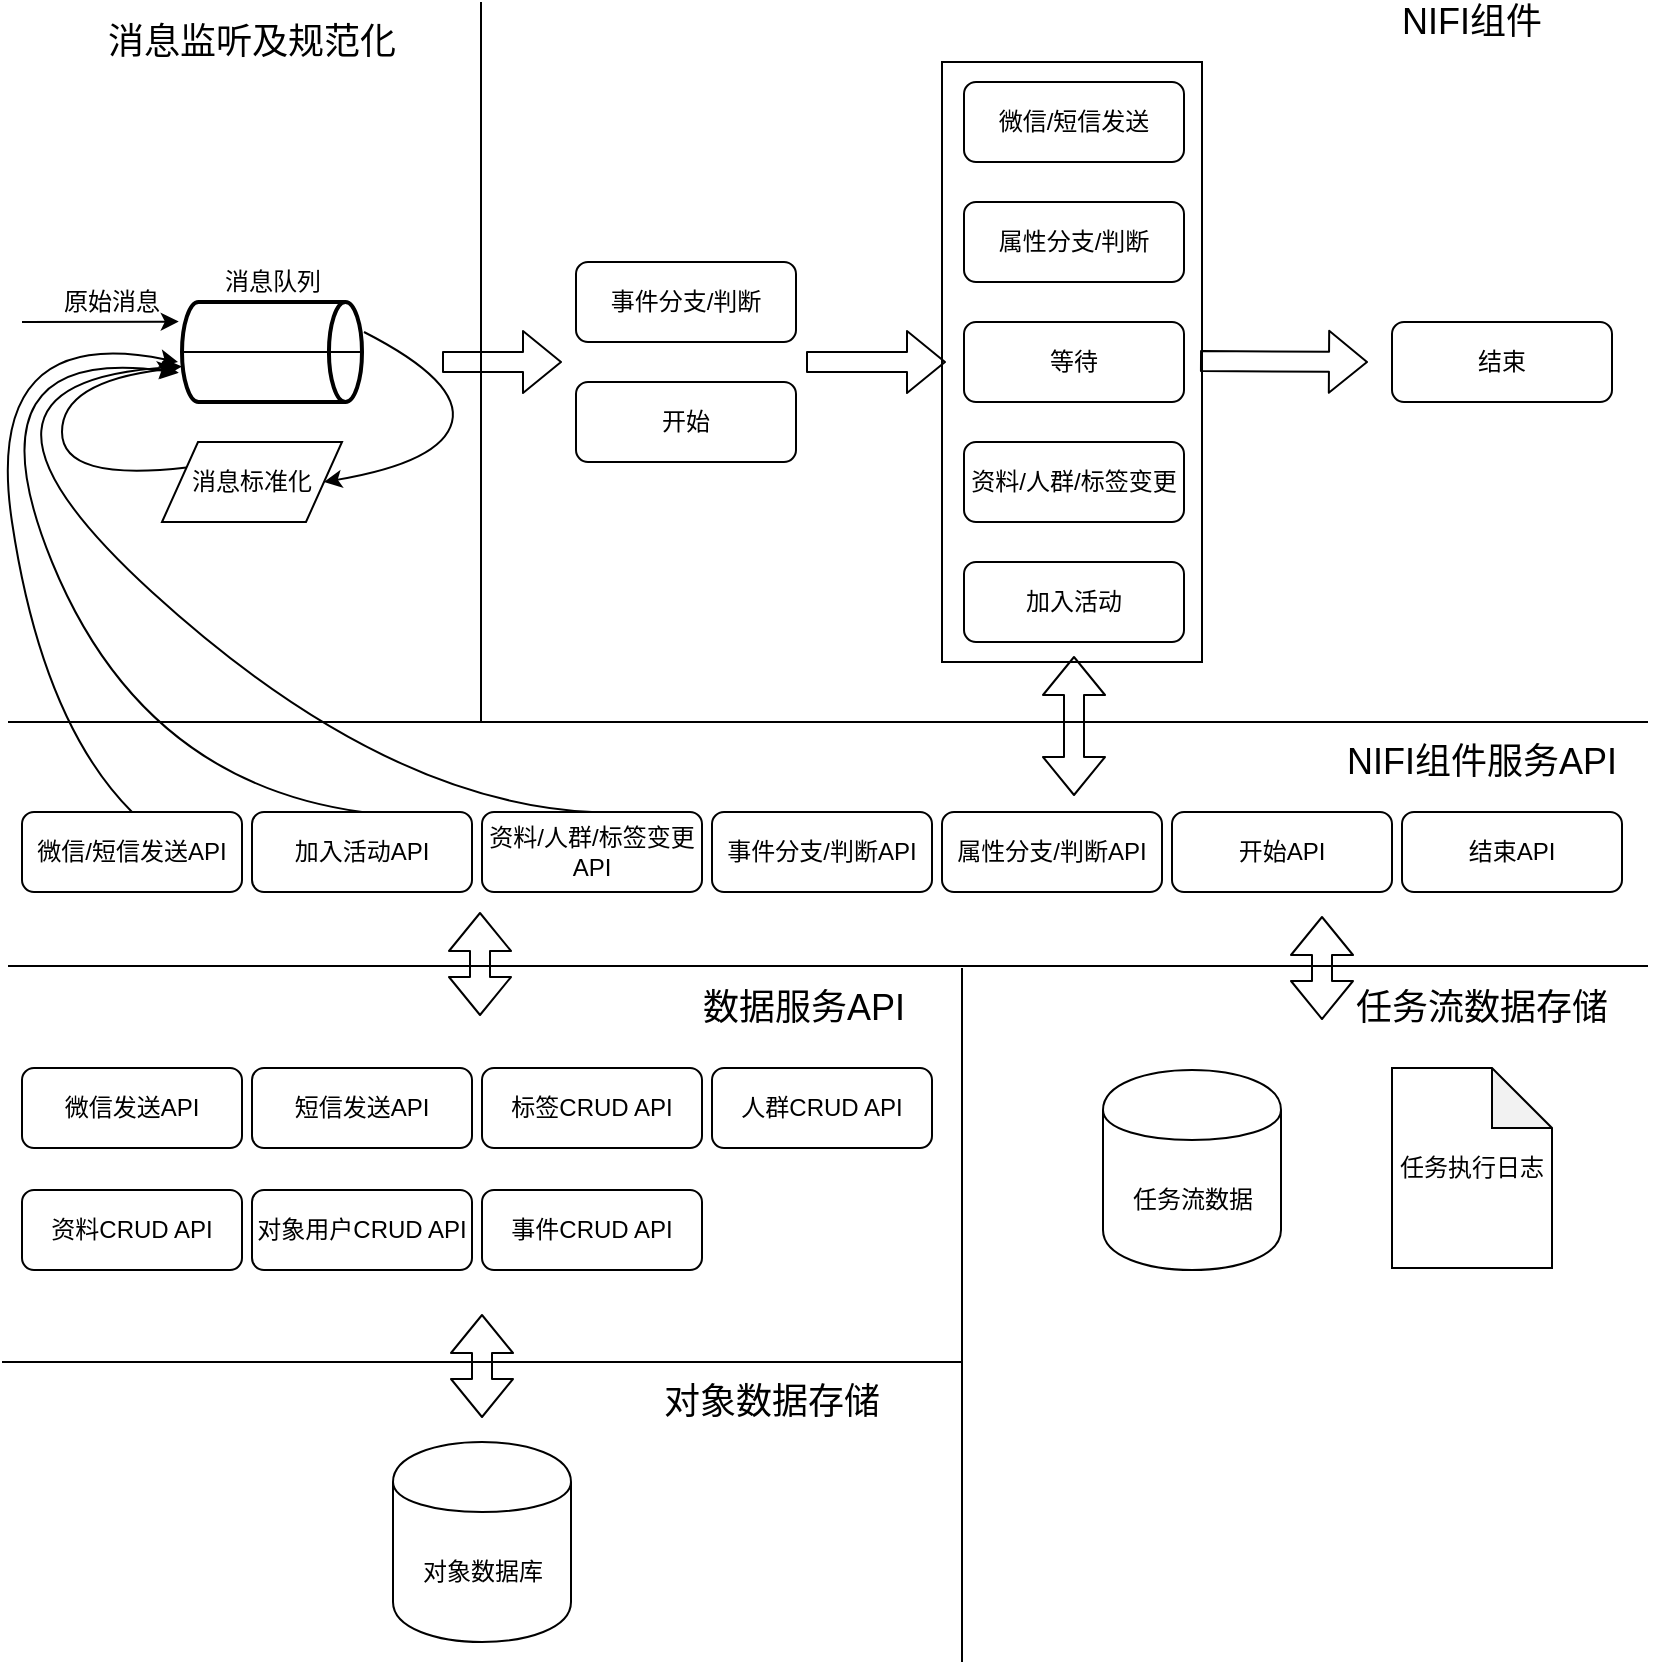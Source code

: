 <mxfile version="11.1.1" type="github"><diagram id="9rWtBTdzsgSmw_8GD8X4" name="Page-1"><mxGraphModel dx="1264" dy="533" grid="1" gridSize="10" guides="1" tooltips="1" connect="1" arrows="1" fold="1" page="1" pageScale="1" pageWidth="827" pageHeight="1169" math="0" shadow="0"><root><mxCell id="0"/><mxCell id="1" parent="0"/><mxCell id="7IMhk76XMN1lTcPp5SoK-66" value="" style="rounded=0;whiteSpace=wrap;html=1;" parent="1" vertex="1"><mxGeometry x="470" y="30" width="130" height="300" as="geometry"/></mxCell><mxCell id="7IMhk76XMN1lTcPp5SoK-3" value="" style="group" parent="1" vertex="1" connectable="0"><mxGeometry x="90" y="150" width="90" height="50" as="geometry"/></mxCell><mxCell id="7IMhk76XMN1lTcPp5SoK-1" value="" style="strokeWidth=2;html=1;shape=mxgraph.flowchart.direct_data;whiteSpace=wrap;" parent="7IMhk76XMN1lTcPp5SoK-3" vertex="1"><mxGeometry width="90" height="50" as="geometry"/></mxCell><mxCell id="7IMhk76XMN1lTcPp5SoK-2" value="" style="endArrow=none;html=1;exitX=0;exitY=0.5;exitDx=0;exitDy=0;exitPerimeter=0;entryX=1;entryY=0.5;entryDx=0;entryDy=0;entryPerimeter=0;" parent="7IMhk76XMN1lTcPp5SoK-3" source="7IMhk76XMN1lTcPp5SoK-1" target="7IMhk76XMN1lTcPp5SoK-1" edge="1"><mxGeometry width="50" height="50" relative="1" as="geometry"><mxPoint x="-22.5" y="200" as="sourcePoint"/><mxPoint x="67.5" y="25" as="targetPoint"/></mxGeometry></mxCell><mxCell id="7IMhk76XMN1lTcPp5SoK-5" value="消息标准化" style="shape=parallelogram;perimeter=parallelogramPerimeter;whiteSpace=wrap;html=1;" parent="1" vertex="1"><mxGeometry x="80" y="220" width="90" height="40" as="geometry"/></mxCell><mxCell id="7IMhk76XMN1lTcPp5SoK-6" value="" style="endArrow=classic;html=1;entryX=-0.018;entryY=0.196;entryDx=0;entryDy=0;entryPerimeter=0;" parent="1" target="7IMhk76XMN1lTcPp5SoK-1" edge="1"><mxGeometry width="50" height="50" relative="1" as="geometry"><mxPoint x="10" y="160" as="sourcePoint"/><mxPoint x="60" y="150" as="targetPoint"/></mxGeometry></mxCell><mxCell id="7IMhk76XMN1lTcPp5SoK-7" value="原始消息" style="text;html=1;strokeColor=none;fillColor=none;align=center;verticalAlign=middle;whiteSpace=wrap;rounded=0;" parent="1" vertex="1"><mxGeometry x="30" y="140" width="50" height="20" as="geometry"/></mxCell><mxCell id="7IMhk76XMN1lTcPp5SoK-8" value="" style="curved=1;endArrow=classic;html=1;entryX=1;entryY=0.5;entryDx=0;entryDy=0;" parent="1" target="7IMhk76XMN1lTcPp5SoK-5" edge="1"><mxGeometry width="50" height="50" relative="1" as="geometry"><mxPoint x="181" y="165" as="sourcePoint"/><mxPoint x="260" y="230" as="targetPoint"/><Array as="points"><mxPoint x="230" y="190"/><mxPoint x="220" y="230"/></Array></mxGeometry></mxCell><mxCell id="7IMhk76XMN1lTcPp5SoK-9" value="" style="curved=1;endArrow=classic;html=1;exitX=0;exitY=0.25;exitDx=0;exitDy=0;entryX=-0.036;entryY=0.66;entryDx=0;entryDy=0;entryPerimeter=0;" parent="1" source="7IMhk76XMN1lTcPp5SoK-5" target="7IMhk76XMN1lTcPp5SoK-1" edge="1"><mxGeometry width="50" height="50" relative="1" as="geometry"><mxPoint x="10" y="270" as="sourcePoint"/><mxPoint x="60" y="220" as="targetPoint"/><Array as="points"><mxPoint x="30" y="240"/><mxPoint x="30" y="190"/></Array></mxGeometry></mxCell><mxCell id="7IMhk76XMN1lTcPp5SoK-11" value="" style="endArrow=none;html=1;" parent="1" edge="1"><mxGeometry width="50" height="50" relative="1" as="geometry"><mxPoint x="239.5" y="360" as="sourcePoint"/><mxPoint x="239.5" as="targetPoint"/></mxGeometry></mxCell><mxCell id="7IMhk76XMN1lTcPp5SoK-12" value="开始" style="rounded=1;whiteSpace=wrap;html=1;" parent="1" vertex="1"><mxGeometry x="287" y="190" width="110" height="40" as="geometry"/></mxCell><mxCell id="7IMhk76XMN1lTcPp5SoK-13" value="事件分支/判断" style="rounded=1;whiteSpace=wrap;html=1;" parent="1" vertex="1"><mxGeometry x="287" y="130" width="110" height="40" as="geometry"/></mxCell><mxCell id="7IMhk76XMN1lTcPp5SoK-14" value="属性分支/判断" style="rounded=1;whiteSpace=wrap;html=1;" parent="1" vertex="1"><mxGeometry x="481" y="100" width="110" height="40" as="geometry"/></mxCell><mxCell id="7IMhk76XMN1lTcPp5SoK-15" value="等待" style="rounded=1;whiteSpace=wrap;html=1;" parent="1" vertex="1"><mxGeometry x="481" y="160" width="110" height="40" as="geometry"/></mxCell><mxCell id="7IMhk76XMN1lTcPp5SoK-16" value="微信/短信发送" style="rounded=1;whiteSpace=wrap;html=1;" parent="1" vertex="1"><mxGeometry x="481" y="40" width="110" height="40" as="geometry"/></mxCell><mxCell id="7IMhk76XMN1lTcPp5SoK-19" value="资料/人群/标签变更" style="rounded=1;whiteSpace=wrap;html=1;" parent="1" vertex="1"><mxGeometry x="481" y="220" width="110" height="40" as="geometry"/></mxCell><mxCell id="7IMhk76XMN1lTcPp5SoK-20" value="结束" style="rounded=1;whiteSpace=wrap;html=1;" parent="1" vertex="1"><mxGeometry x="695" y="160" width="110" height="40" as="geometry"/></mxCell><mxCell id="7IMhk76XMN1lTcPp5SoK-21" value="加入活动" style="rounded=1;whiteSpace=wrap;html=1;" parent="1" vertex="1"><mxGeometry x="481" y="280" width="110" height="40" as="geometry"/></mxCell><mxCell id="7IMhk76XMN1lTcPp5SoK-22" value="" style="shape=flexArrow;endArrow=classic;html=1;" parent="1" edge="1"><mxGeometry width="50" height="50" relative="1" as="geometry"><mxPoint x="220" y="180" as="sourcePoint"/><mxPoint x="280" y="180" as="targetPoint"/></mxGeometry></mxCell><mxCell id="7IMhk76XMN1lTcPp5SoK-23" value="" style="shape=flexArrow;endArrow=classic;html=1;" parent="1" edge="1"><mxGeometry width="50" height="50" relative="1" as="geometry"><mxPoint x="402" y="180" as="sourcePoint"/><mxPoint x="472" y="180" as="targetPoint"/></mxGeometry></mxCell><mxCell id="7IMhk76XMN1lTcPp5SoK-24" value="" style="shape=flexArrow;endArrow=classic;html=1;" parent="1" edge="1"><mxGeometry width="50" height="50" relative="1" as="geometry"><mxPoint x="599" y="179.5" as="sourcePoint"/><mxPoint x="683" y="180" as="targetPoint"/></mxGeometry></mxCell><mxCell id="7IMhk76XMN1lTcPp5SoK-25" value="" style="endArrow=none;html=1;" parent="1" edge="1"><mxGeometry width="50" height="50" relative="1" as="geometry"><mxPoint x="3" y="360" as="sourcePoint"/><mxPoint x="823" y="360" as="targetPoint"/></mxGeometry></mxCell><mxCell id="7IMhk76XMN1lTcPp5SoK-26" value="开始API" style="rounded=1;whiteSpace=wrap;html=1;" parent="1" vertex="1"><mxGeometry x="585" y="405" width="110" height="40" as="geometry"/></mxCell><mxCell id="7IMhk76XMN1lTcPp5SoK-27" value="事件分支/判断API" style="rounded=1;whiteSpace=wrap;html=1;" parent="1" vertex="1"><mxGeometry x="355" y="405" width="110" height="40" as="geometry"/></mxCell><mxCell id="7IMhk76XMN1lTcPp5SoK-28" value="属性分支/判断API" style="rounded=1;whiteSpace=wrap;html=1;" parent="1" vertex="1"><mxGeometry x="470" y="405" width="110" height="40" as="geometry"/></mxCell><mxCell id="7IMhk76XMN1lTcPp5SoK-30" value="微信/短信发送API" style="rounded=1;whiteSpace=wrap;html=1;" parent="1" vertex="1"><mxGeometry x="10" y="405" width="110" height="40" as="geometry"/></mxCell><mxCell id="7IMhk76XMN1lTcPp5SoK-31" value="资料/人群/标签变更API" style="rounded=1;whiteSpace=wrap;html=1;" parent="1" vertex="1"><mxGeometry x="240" y="405" width="110" height="40" as="geometry"/></mxCell><mxCell id="7IMhk76XMN1lTcPp5SoK-32" value="加入活动API" style="rounded=1;whiteSpace=wrap;html=1;" parent="1" vertex="1"><mxGeometry x="125" y="405" width="110" height="40" as="geometry"/></mxCell><mxCell id="7IMhk76XMN1lTcPp5SoK-33" value="结束API" style="rounded=1;whiteSpace=wrap;html=1;" parent="1" vertex="1"><mxGeometry x="700" y="405" width="110" height="40" as="geometry"/></mxCell><mxCell id="7IMhk76XMN1lTcPp5SoK-34" value="" style="shape=flexArrow;endArrow=classic;startArrow=classic;html=1;" parent="1" edge="1"><mxGeometry width="50" height="50" relative="1" as="geometry"><mxPoint x="536" y="397" as="sourcePoint"/><mxPoint x="536" y="327" as="targetPoint"/></mxGeometry></mxCell><mxCell id="7IMhk76XMN1lTcPp5SoK-35" value="" style="endArrow=none;html=1;" parent="1" edge="1"><mxGeometry width="50" height="50" relative="1" as="geometry"><mxPoint x="3" y="482" as="sourcePoint"/><mxPoint x="823" y="482" as="targetPoint"/></mxGeometry></mxCell><mxCell id="7IMhk76XMN1lTcPp5SoK-36" value="" style="curved=1;endArrow=classic;html=1;exitX=0.5;exitY=0;exitDx=0;exitDy=0;" parent="1" source="7IMhk76XMN1lTcPp5SoK-30" edge="1"><mxGeometry width="50" height="50" relative="1" as="geometry"><mxPoint x="60" y="360" as="sourcePoint"/><mxPoint x="88" y="180" as="targetPoint"/><Array as="points"><mxPoint x="20" y="360"/><mxPoint x="-10" y="160"/></Array></mxGeometry></mxCell><mxCell id="7IMhk76XMN1lTcPp5SoK-37" value="" style="curved=1;endArrow=classic;html=1;exitX=0.5;exitY=0;exitDx=0;exitDy=0;entryX=-0.018;entryY=0.708;entryDx=0;entryDy=0;entryPerimeter=0;" parent="1" source="7IMhk76XMN1lTcPp5SoK-32" target="7IMhk76XMN1lTcPp5SoK-1" edge="1"><mxGeometry width="50" height="50" relative="1" as="geometry"><mxPoint x="140" y="340" as="sourcePoint"/><mxPoint x="190" y="290" as="targetPoint"/><Array as="points"><mxPoint x="70" y="390"/><mxPoint x="-20" y="170"/></Array></mxGeometry></mxCell><mxCell id="7IMhk76XMN1lTcPp5SoK-38" value="" style="curved=1;endArrow=classic;html=1;exitX=0.5;exitY=0;exitDx=0;exitDy=0;entryX=0;entryY=0.644;entryDx=0;entryDy=0;entryPerimeter=0;" parent="1" source="7IMhk76XMN1lTcPp5SoK-31" target="7IMhk76XMN1lTcPp5SoK-1" edge="1"><mxGeometry width="50" height="50" relative="1" as="geometry"><mxPoint x="180" y="360" as="sourcePoint"/><mxPoint x="230" y="310" as="targetPoint"/><Array as="points"><mxPoint x="190" y="400"/><mxPoint x="-40" y="190"/></Array></mxGeometry></mxCell><mxCell id="7IMhk76XMN1lTcPp5SoK-39" value="微信发送API" style="rounded=1;whiteSpace=wrap;html=1;" parent="1" vertex="1"><mxGeometry x="10" y="533" width="110" height="40" as="geometry"/></mxCell><mxCell id="7IMhk76XMN1lTcPp5SoK-40" value="短信发送API" style="rounded=1;whiteSpace=wrap;html=1;" parent="1" vertex="1"><mxGeometry x="125" y="533" width="110" height="40" as="geometry"/></mxCell><mxCell id="7IMhk76XMN1lTcPp5SoK-41" value="标签CRUD API" style="rounded=1;whiteSpace=wrap;html=1;" parent="1" vertex="1"><mxGeometry x="240" y="533" width="110" height="40" as="geometry"/></mxCell><mxCell id="7IMhk76XMN1lTcPp5SoK-42" value="人群CRUD API" style="rounded=1;whiteSpace=wrap;html=1;" parent="1" vertex="1"><mxGeometry x="355" y="533" width="110" height="40" as="geometry"/></mxCell><mxCell id="7IMhk76XMN1lTcPp5SoK-43" value="资料CRUD API" style="rounded=1;whiteSpace=wrap;html=1;" parent="1" vertex="1"><mxGeometry x="10" y="594" width="110" height="40" as="geometry"/></mxCell><mxCell id="7IMhk76XMN1lTcPp5SoK-44" value="对象用户CRUD API" style="rounded=1;whiteSpace=wrap;html=1;" parent="1" vertex="1"><mxGeometry x="125" y="594" width="110" height="40" as="geometry"/></mxCell><mxCell id="7IMhk76XMN1lTcPp5SoK-45" value="事件CRUD API" style="rounded=1;whiteSpace=wrap;html=1;" parent="1" vertex="1"><mxGeometry x="240" y="594" width="110" height="40" as="geometry"/></mxCell><mxCell id="7IMhk76XMN1lTcPp5SoK-46" value="消息队列" style="text;html=1;strokeColor=none;fillColor=none;align=center;verticalAlign=middle;whiteSpace=wrap;rounded=0;" parent="1" vertex="1"><mxGeometry x="107.5" y="130" width="55" height="20" as="geometry"/></mxCell><mxCell id="7IMhk76XMN1lTcPp5SoK-47" value="&lt;font style=&quot;font-size: 18px&quot;&gt;消息监听及规范化&lt;/font&gt;" style="text;html=1;strokeColor=none;fillColor=none;align=center;verticalAlign=middle;whiteSpace=wrap;rounded=0;" parent="1" vertex="1"><mxGeometry x="45" y="10" width="160" height="20" as="geometry"/></mxCell><mxCell id="7IMhk76XMN1lTcPp5SoK-48" value="&lt;font style=&quot;font-size: 18px&quot;&gt;NIFI组件&lt;/font&gt;" style="text;html=1;strokeColor=none;fillColor=none;align=center;verticalAlign=middle;whiteSpace=wrap;rounded=0;" parent="1" vertex="1"><mxGeometry x="655" width="160" height="20" as="geometry"/></mxCell><mxCell id="7IMhk76XMN1lTcPp5SoK-49" value="&lt;font style=&quot;font-size: 18px&quot;&gt;NIFI组件服务API&lt;/font&gt;" style="text;html=1;strokeColor=none;fillColor=none;align=center;verticalAlign=middle;whiteSpace=wrap;rounded=0;" parent="1" vertex="1"><mxGeometry x="660" y="370" width="160" height="20" as="geometry"/></mxCell><mxCell id="7IMhk76XMN1lTcPp5SoK-50" value="&lt;font style=&quot;font-size: 18px&quot;&gt;数据服务API&lt;/font&gt;" style="text;html=1;strokeColor=none;fillColor=none;align=center;verticalAlign=middle;whiteSpace=wrap;rounded=0;" parent="1" vertex="1"><mxGeometry x="321" y="493" width="160" height="20" as="geometry"/></mxCell><mxCell id="7IMhk76XMN1lTcPp5SoK-51" value="" style="shape=flexArrow;endArrow=classic;startArrow=classic;html=1;exitX=0.5;exitY=0;exitDx=0;exitDy=0;" parent="1" edge="1"><mxGeometry width="50" height="50" relative="1" as="geometry"><mxPoint x="239" y="507" as="sourcePoint"/><mxPoint x="239" y="455" as="targetPoint"/></mxGeometry></mxCell><mxCell id="7IMhk76XMN1lTcPp5SoK-52" value="" style="endArrow=none;html=1;" parent="1" edge="1"><mxGeometry width="50" height="50" relative="1" as="geometry"><mxPoint x="480" y="830" as="sourcePoint"/><mxPoint x="480" y="483" as="targetPoint"/></mxGeometry></mxCell><mxCell id="7IMhk76XMN1lTcPp5SoK-53" value="任务执行日志" style="shape=note;whiteSpace=wrap;html=1;backgroundOutline=1;darkOpacity=0.05;" parent="1" vertex="1"><mxGeometry x="695" y="533" width="80" height="100" as="geometry"/></mxCell><mxCell id="7IMhk76XMN1lTcPp5SoK-54" value="任务流数据" style="shape=cylinder;whiteSpace=wrap;html=1;boundedLbl=1;backgroundOutline=1;" parent="1" vertex="1"><mxGeometry x="550.5" y="534" width="89" height="100" as="geometry"/></mxCell><mxCell id="7IMhk76XMN1lTcPp5SoK-55" value="" style="shape=flexArrow;endArrow=classic;startArrow=classic;html=1;exitX=0.5;exitY=0;exitDx=0;exitDy=0;" parent="1" edge="1"><mxGeometry width="50" height="50" relative="1" as="geometry"><mxPoint x="660" y="509" as="sourcePoint"/><mxPoint x="660" y="457" as="targetPoint"/></mxGeometry></mxCell><mxCell id="7IMhk76XMN1lTcPp5SoK-56" value="&lt;font style=&quot;font-size: 18px&quot;&gt;任务流数据存储&lt;/font&gt;" style="text;html=1;strokeColor=none;fillColor=none;align=center;verticalAlign=middle;whiteSpace=wrap;rounded=0;" parent="1" vertex="1"><mxGeometry x="660" y="493" width="160" height="20" as="geometry"/></mxCell><mxCell id="7IMhk76XMN1lTcPp5SoK-61" value="" style="endArrow=none;html=1;" parent="1" edge="1"><mxGeometry width="50" height="50" relative="1" as="geometry"><mxPoint y="680" as="sourcePoint"/><mxPoint x="480" y="680" as="targetPoint"/></mxGeometry></mxCell><mxCell id="7IMhk76XMN1lTcPp5SoK-62" value="对象数据库" style="shape=cylinder;whiteSpace=wrap;html=1;boundedLbl=1;backgroundOutline=1;" parent="1" vertex="1"><mxGeometry x="195.5" y="720" width="89" height="100" as="geometry"/></mxCell><mxCell id="7IMhk76XMN1lTcPp5SoK-63" value="" style="shape=flexArrow;endArrow=classic;startArrow=classic;html=1;exitX=0.5;exitY=0;exitDx=0;exitDy=0;" parent="1" edge="1"><mxGeometry width="50" height="50" relative="1" as="geometry"><mxPoint x="240" y="708" as="sourcePoint"/><mxPoint x="240" y="656" as="targetPoint"/></mxGeometry></mxCell><mxCell id="7IMhk76XMN1lTcPp5SoK-64" value="&lt;font style=&quot;font-size: 18px&quot;&gt;对象数据存储&lt;/font&gt;" style="text;html=1;strokeColor=none;fillColor=none;align=center;verticalAlign=middle;whiteSpace=wrap;rounded=0;" parent="1" vertex="1"><mxGeometry x="305" y="690" width="160" height="20" as="geometry"/></mxCell></root></mxGraphModel></diagram></mxfile>